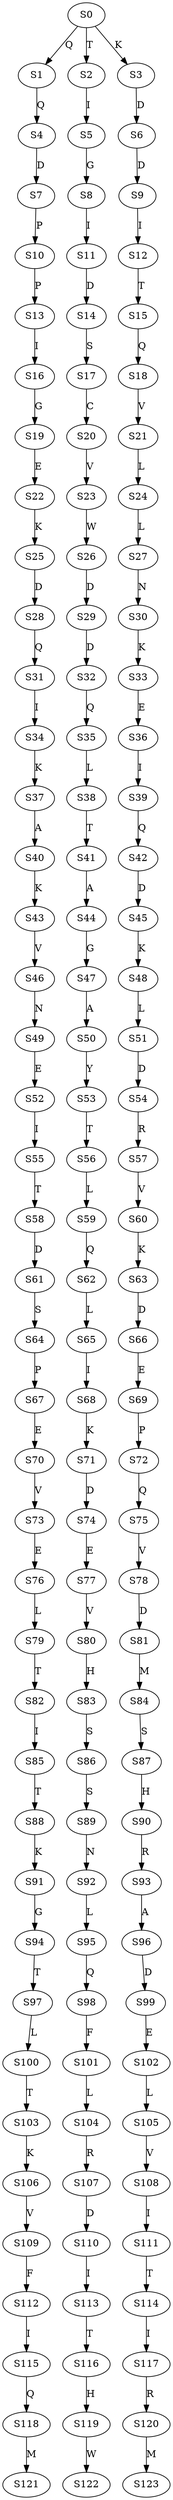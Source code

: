 strict digraph  {
	S0 -> S1 [ label = Q ];
	S0 -> S2 [ label = T ];
	S0 -> S3 [ label = K ];
	S1 -> S4 [ label = Q ];
	S2 -> S5 [ label = I ];
	S3 -> S6 [ label = D ];
	S4 -> S7 [ label = D ];
	S5 -> S8 [ label = G ];
	S6 -> S9 [ label = D ];
	S7 -> S10 [ label = P ];
	S8 -> S11 [ label = I ];
	S9 -> S12 [ label = I ];
	S10 -> S13 [ label = P ];
	S11 -> S14 [ label = D ];
	S12 -> S15 [ label = T ];
	S13 -> S16 [ label = I ];
	S14 -> S17 [ label = S ];
	S15 -> S18 [ label = Q ];
	S16 -> S19 [ label = G ];
	S17 -> S20 [ label = C ];
	S18 -> S21 [ label = V ];
	S19 -> S22 [ label = E ];
	S20 -> S23 [ label = V ];
	S21 -> S24 [ label = L ];
	S22 -> S25 [ label = K ];
	S23 -> S26 [ label = W ];
	S24 -> S27 [ label = L ];
	S25 -> S28 [ label = D ];
	S26 -> S29 [ label = D ];
	S27 -> S30 [ label = N ];
	S28 -> S31 [ label = Q ];
	S29 -> S32 [ label = D ];
	S30 -> S33 [ label = K ];
	S31 -> S34 [ label = I ];
	S32 -> S35 [ label = Q ];
	S33 -> S36 [ label = E ];
	S34 -> S37 [ label = K ];
	S35 -> S38 [ label = L ];
	S36 -> S39 [ label = I ];
	S37 -> S40 [ label = A ];
	S38 -> S41 [ label = T ];
	S39 -> S42 [ label = Q ];
	S40 -> S43 [ label = K ];
	S41 -> S44 [ label = A ];
	S42 -> S45 [ label = D ];
	S43 -> S46 [ label = V ];
	S44 -> S47 [ label = G ];
	S45 -> S48 [ label = K ];
	S46 -> S49 [ label = N ];
	S47 -> S50 [ label = A ];
	S48 -> S51 [ label = L ];
	S49 -> S52 [ label = E ];
	S50 -> S53 [ label = Y ];
	S51 -> S54 [ label = D ];
	S52 -> S55 [ label = I ];
	S53 -> S56 [ label = T ];
	S54 -> S57 [ label = R ];
	S55 -> S58 [ label = T ];
	S56 -> S59 [ label = L ];
	S57 -> S60 [ label = V ];
	S58 -> S61 [ label = D ];
	S59 -> S62 [ label = Q ];
	S60 -> S63 [ label = K ];
	S61 -> S64 [ label = S ];
	S62 -> S65 [ label = L ];
	S63 -> S66 [ label = D ];
	S64 -> S67 [ label = P ];
	S65 -> S68 [ label = I ];
	S66 -> S69 [ label = E ];
	S67 -> S70 [ label = E ];
	S68 -> S71 [ label = K ];
	S69 -> S72 [ label = P ];
	S70 -> S73 [ label = V ];
	S71 -> S74 [ label = D ];
	S72 -> S75 [ label = Q ];
	S73 -> S76 [ label = E ];
	S74 -> S77 [ label = E ];
	S75 -> S78 [ label = V ];
	S76 -> S79 [ label = L ];
	S77 -> S80 [ label = V ];
	S78 -> S81 [ label = D ];
	S79 -> S82 [ label = T ];
	S80 -> S83 [ label = H ];
	S81 -> S84 [ label = M ];
	S82 -> S85 [ label = I ];
	S83 -> S86 [ label = S ];
	S84 -> S87 [ label = S ];
	S85 -> S88 [ label = T ];
	S86 -> S89 [ label = S ];
	S87 -> S90 [ label = H ];
	S88 -> S91 [ label = K ];
	S89 -> S92 [ label = N ];
	S90 -> S93 [ label = R ];
	S91 -> S94 [ label = G ];
	S92 -> S95 [ label = L ];
	S93 -> S96 [ label = A ];
	S94 -> S97 [ label = T ];
	S95 -> S98 [ label = Q ];
	S96 -> S99 [ label = D ];
	S97 -> S100 [ label = L ];
	S98 -> S101 [ label = F ];
	S99 -> S102 [ label = E ];
	S100 -> S103 [ label = T ];
	S101 -> S104 [ label = L ];
	S102 -> S105 [ label = L ];
	S103 -> S106 [ label = K ];
	S104 -> S107 [ label = R ];
	S105 -> S108 [ label = V ];
	S106 -> S109 [ label = V ];
	S107 -> S110 [ label = D ];
	S108 -> S111 [ label = I ];
	S109 -> S112 [ label = F ];
	S110 -> S113 [ label = I ];
	S111 -> S114 [ label = T ];
	S112 -> S115 [ label = I ];
	S113 -> S116 [ label = T ];
	S114 -> S117 [ label = I ];
	S115 -> S118 [ label = Q ];
	S116 -> S119 [ label = H ];
	S117 -> S120 [ label = R ];
	S118 -> S121 [ label = M ];
	S119 -> S122 [ label = W ];
	S120 -> S123 [ label = M ];
}
